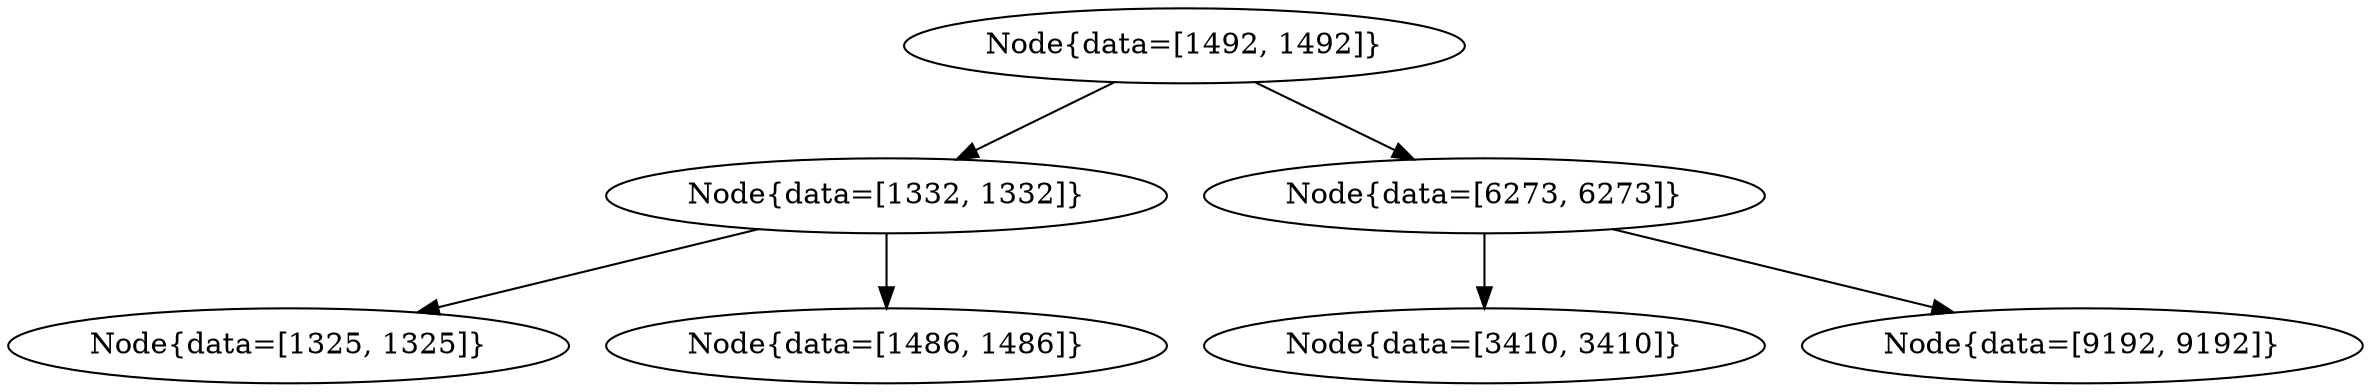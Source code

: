 digraph G{
413097688 [label="Node{data=[1492, 1492]}"]
413097688 -> 1227627291
1227627291 [label="Node{data=[1332, 1332]}"]
1227627291 -> 6207860
6207860 [label="Node{data=[1325, 1325]}"]
1227627291 -> 1928401617
1928401617 [label="Node{data=[1486, 1486]}"]
413097688 -> 284879817
284879817 [label="Node{data=[6273, 6273]}"]
284879817 -> 958914062
958914062 [label="Node{data=[3410, 3410]}"]
284879817 -> 1279743303
1279743303 [label="Node{data=[9192, 9192]}"]
}